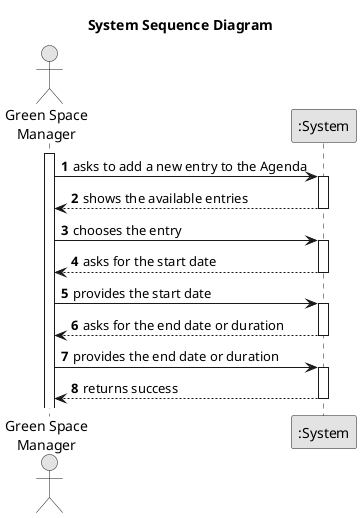 @startuml
skinparam monochrome true
skinparam packageStyle rectangle
skinparam shadowing false

title System Sequence Diagram

autonumber

actor "Green Space\nManager" as Employee
participant ":System" as System

activate Employee

    Employee -> System : asks to add a new entry to the Agenda
    activate System


    System --> Employee : shows the available entries
    deactivate System

    Employee -> System : chooses the entry
    activate System

    System --> Employee : asks for the start date
    deactivate System

    Employee -> System : provides the start date
    activate System

    System --> Employee : asks for the end date or duration
    deactivate System

    Employee -> System : provides the end date or duration
    activate System

    System --> Employee : returns success
    deactivate System

@enduml
